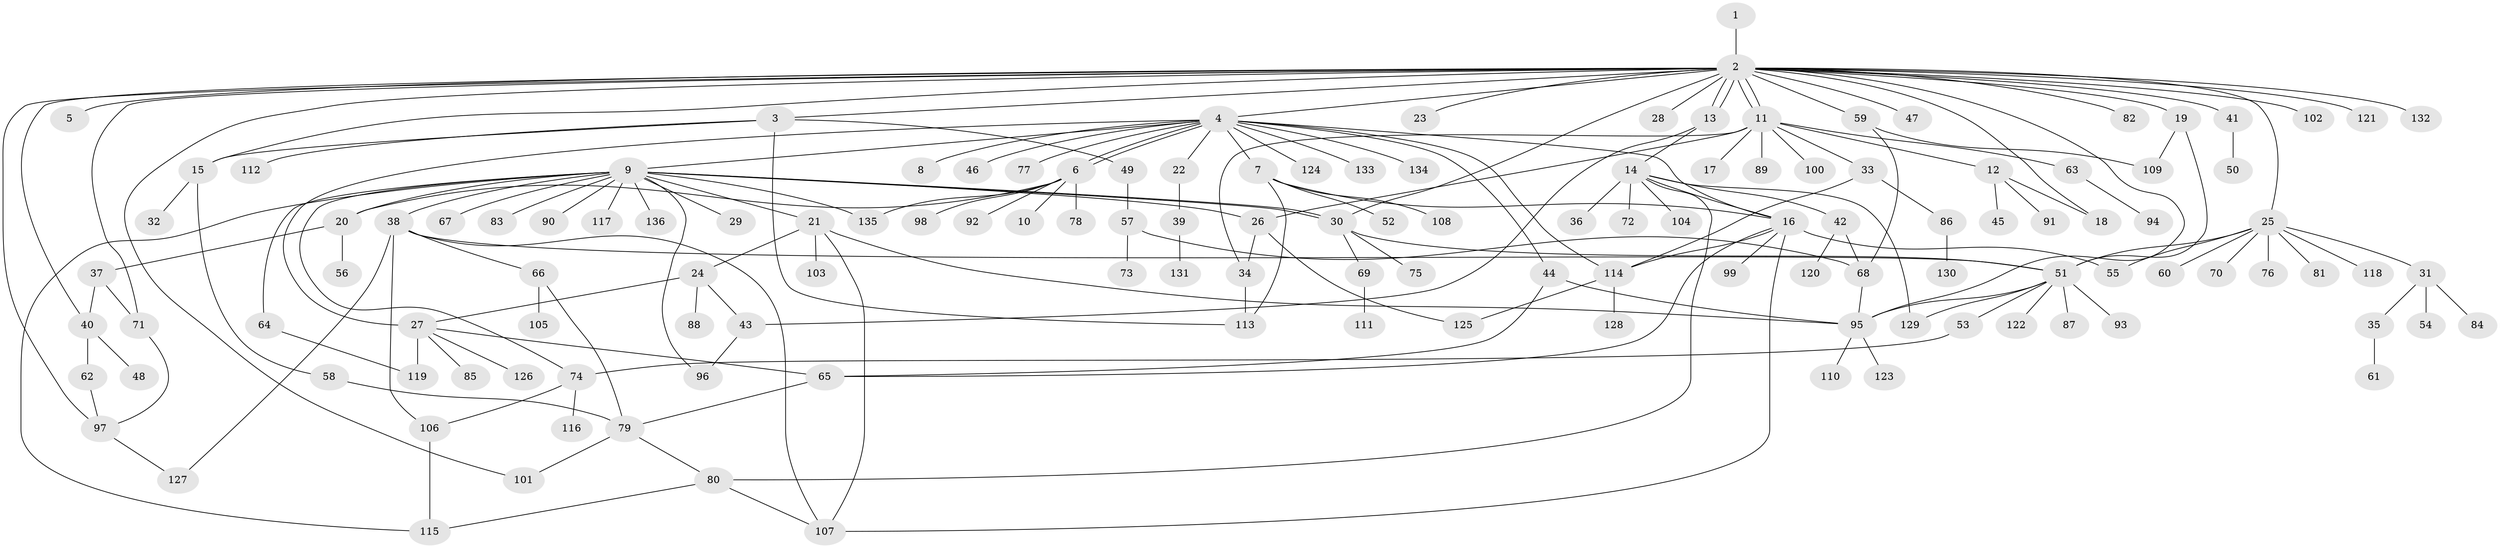 // Generated by graph-tools (version 1.1) at 2025/47/03/09/25 04:47:05]
// undirected, 136 vertices, 187 edges
graph export_dot {
graph [start="1"]
  node [color=gray90,style=filled];
  1;
  2;
  3;
  4;
  5;
  6;
  7;
  8;
  9;
  10;
  11;
  12;
  13;
  14;
  15;
  16;
  17;
  18;
  19;
  20;
  21;
  22;
  23;
  24;
  25;
  26;
  27;
  28;
  29;
  30;
  31;
  32;
  33;
  34;
  35;
  36;
  37;
  38;
  39;
  40;
  41;
  42;
  43;
  44;
  45;
  46;
  47;
  48;
  49;
  50;
  51;
  52;
  53;
  54;
  55;
  56;
  57;
  58;
  59;
  60;
  61;
  62;
  63;
  64;
  65;
  66;
  67;
  68;
  69;
  70;
  71;
  72;
  73;
  74;
  75;
  76;
  77;
  78;
  79;
  80;
  81;
  82;
  83;
  84;
  85;
  86;
  87;
  88;
  89;
  90;
  91;
  92;
  93;
  94;
  95;
  96;
  97;
  98;
  99;
  100;
  101;
  102;
  103;
  104;
  105;
  106;
  107;
  108;
  109;
  110;
  111;
  112;
  113;
  114;
  115;
  116;
  117;
  118;
  119;
  120;
  121;
  122;
  123;
  124;
  125;
  126;
  127;
  128;
  129;
  130;
  131;
  132;
  133;
  134;
  135;
  136;
  1 -- 2;
  2 -- 3;
  2 -- 4;
  2 -- 5;
  2 -- 11;
  2 -- 11;
  2 -- 13;
  2 -- 13;
  2 -- 15;
  2 -- 18;
  2 -- 19;
  2 -- 23;
  2 -- 25;
  2 -- 28;
  2 -- 30;
  2 -- 40;
  2 -- 41;
  2 -- 47;
  2 -- 59;
  2 -- 71;
  2 -- 82;
  2 -- 95;
  2 -- 97;
  2 -- 101;
  2 -- 102;
  2 -- 121;
  2 -- 132;
  3 -- 15;
  3 -- 49;
  3 -- 112;
  3 -- 113;
  4 -- 6;
  4 -- 6;
  4 -- 7;
  4 -- 8;
  4 -- 9;
  4 -- 16;
  4 -- 22;
  4 -- 27;
  4 -- 44;
  4 -- 46;
  4 -- 77;
  4 -- 114;
  4 -- 124;
  4 -- 133;
  4 -- 134;
  6 -- 10;
  6 -- 20;
  6 -- 78;
  6 -- 92;
  6 -- 98;
  6 -- 135;
  7 -- 16;
  7 -- 52;
  7 -- 108;
  7 -- 113;
  9 -- 20;
  9 -- 21;
  9 -- 26;
  9 -- 29;
  9 -- 30;
  9 -- 30;
  9 -- 38;
  9 -- 64;
  9 -- 67;
  9 -- 74;
  9 -- 83;
  9 -- 90;
  9 -- 96;
  9 -- 115;
  9 -- 117;
  9 -- 135;
  9 -- 136;
  11 -- 12;
  11 -- 17;
  11 -- 26;
  11 -- 33;
  11 -- 34;
  11 -- 63;
  11 -- 89;
  11 -- 100;
  12 -- 18;
  12 -- 45;
  12 -- 91;
  13 -- 14;
  13 -- 43;
  14 -- 16;
  14 -- 36;
  14 -- 42;
  14 -- 72;
  14 -- 80;
  14 -- 104;
  14 -- 129;
  15 -- 32;
  15 -- 58;
  16 -- 55;
  16 -- 65;
  16 -- 99;
  16 -- 107;
  16 -- 114;
  19 -- 51;
  19 -- 109;
  20 -- 37;
  20 -- 56;
  21 -- 24;
  21 -- 95;
  21 -- 103;
  21 -- 107;
  22 -- 39;
  24 -- 27;
  24 -- 43;
  24 -- 88;
  25 -- 31;
  25 -- 51;
  25 -- 55;
  25 -- 60;
  25 -- 70;
  25 -- 76;
  25 -- 81;
  25 -- 118;
  26 -- 34;
  26 -- 125;
  27 -- 65;
  27 -- 85;
  27 -- 119;
  27 -- 126;
  30 -- 51;
  30 -- 69;
  30 -- 75;
  31 -- 35;
  31 -- 54;
  31 -- 84;
  33 -- 86;
  33 -- 114;
  34 -- 113;
  35 -- 61;
  37 -- 40;
  37 -- 71;
  38 -- 51;
  38 -- 66;
  38 -- 106;
  38 -- 107;
  38 -- 127;
  39 -- 131;
  40 -- 48;
  40 -- 62;
  41 -- 50;
  42 -- 68;
  42 -- 120;
  43 -- 96;
  44 -- 65;
  44 -- 95;
  49 -- 57;
  51 -- 53;
  51 -- 87;
  51 -- 93;
  51 -- 95;
  51 -- 122;
  51 -- 129;
  53 -- 74;
  57 -- 68;
  57 -- 73;
  58 -- 79;
  59 -- 68;
  59 -- 109;
  62 -- 97;
  63 -- 94;
  64 -- 119;
  65 -- 79;
  66 -- 79;
  66 -- 105;
  68 -- 95;
  69 -- 111;
  71 -- 97;
  74 -- 106;
  74 -- 116;
  79 -- 80;
  79 -- 101;
  80 -- 107;
  80 -- 115;
  86 -- 130;
  95 -- 110;
  95 -- 123;
  97 -- 127;
  106 -- 115;
  114 -- 125;
  114 -- 128;
}
